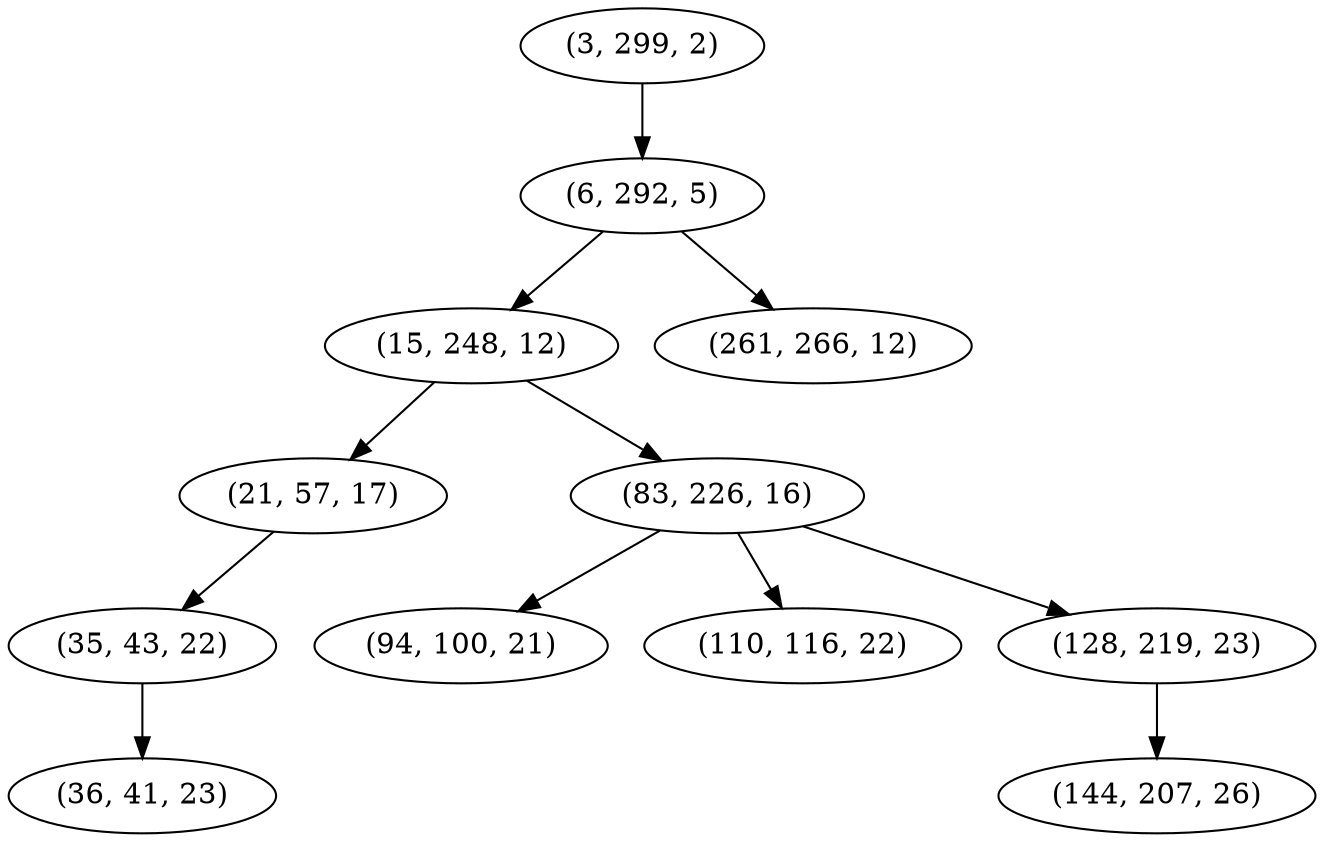 digraph tree {
    "(3, 299, 2)";
    "(6, 292, 5)";
    "(15, 248, 12)";
    "(21, 57, 17)";
    "(35, 43, 22)";
    "(36, 41, 23)";
    "(83, 226, 16)";
    "(94, 100, 21)";
    "(110, 116, 22)";
    "(128, 219, 23)";
    "(144, 207, 26)";
    "(261, 266, 12)";
    "(3, 299, 2)" -> "(6, 292, 5)";
    "(6, 292, 5)" -> "(15, 248, 12)";
    "(6, 292, 5)" -> "(261, 266, 12)";
    "(15, 248, 12)" -> "(21, 57, 17)";
    "(15, 248, 12)" -> "(83, 226, 16)";
    "(21, 57, 17)" -> "(35, 43, 22)";
    "(35, 43, 22)" -> "(36, 41, 23)";
    "(83, 226, 16)" -> "(94, 100, 21)";
    "(83, 226, 16)" -> "(110, 116, 22)";
    "(83, 226, 16)" -> "(128, 219, 23)";
    "(128, 219, 23)" -> "(144, 207, 26)";
}
